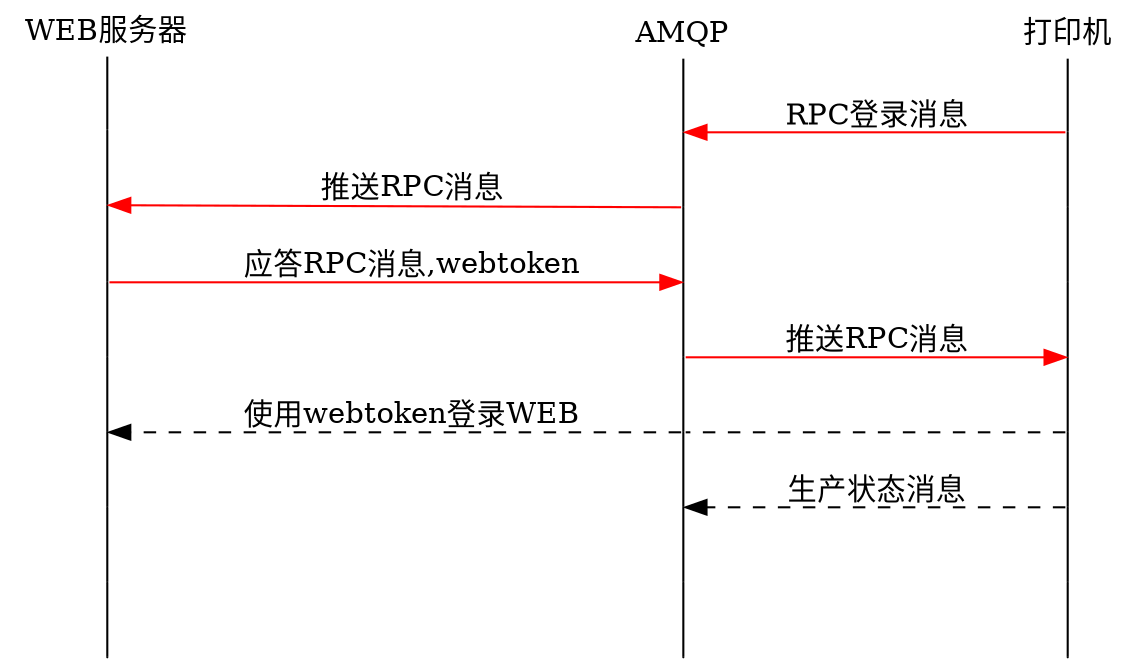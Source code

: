 
digraph G {
  rankdir="LR";
	node[shape = "point",width=0,height=0];
  edge[arrowhead="none",style="dashed"]



  {
		rank="same";
    edge[style="solided"];
    WEB[shape="plaintext",label="WEB服务器"];
	  WEB -> step10 -> step11 -> step12 -> step13 -> step14 -> step15 -> step16 -> step17;
	}

  { 
		rank="same";
    edge[style="solided"];
    AMQP[shape="plaintext"];
	  AMQP -> step20 -> step21 -> step22 -> step23 -> step24 -> step25 -> step26 -> step27;
	}

  {
		rank="same";
    edge[style="solided"];
    pr[shape="plaintext",label="打印机"];
	  pr -> step30 -> step31 -> step32 -> step33 -> step34 -> step35 -> step36 -> step37;
	}


  step30 -> step20 [label="RPC登录消息",arrowhead="normal",color="red",style="solided"];
  step21 -> step11 [label="推送RPC消息",arrowhead="normal",color="red",style="solided"];

  step12 -> step22 [label="应答RPC消息,webtoken",arrowhead="normal",color="red",style="solided"];
  step23 -> step33 [label="推送RPC消息",arrowhead="normal",color="red",style="solided"];
  step34 -> step24 ;
  step24 -> step14 [label="使用webtoken登录WEB",arrowhead="normal"];

  step35 -> step25 [label="生产状态消息",arrowhead="normal"];
 
}

